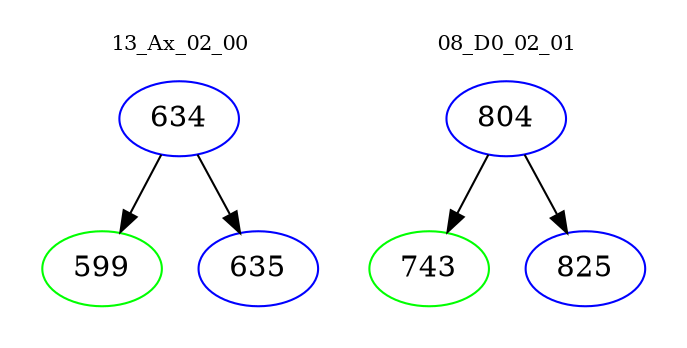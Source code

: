 digraph{
subgraph cluster_0 {
color = white
label = "13_Ax_02_00";
fontsize=10;
T0_634 [label="634", color="blue"]
T0_634 -> T0_599 [color="black"]
T0_599 [label="599", color="green"]
T0_634 -> T0_635 [color="black"]
T0_635 [label="635", color="blue"]
}
subgraph cluster_1 {
color = white
label = "08_D0_02_01";
fontsize=10;
T1_804 [label="804", color="blue"]
T1_804 -> T1_743 [color="black"]
T1_743 [label="743", color="green"]
T1_804 -> T1_825 [color="black"]
T1_825 [label="825", color="blue"]
}
}
